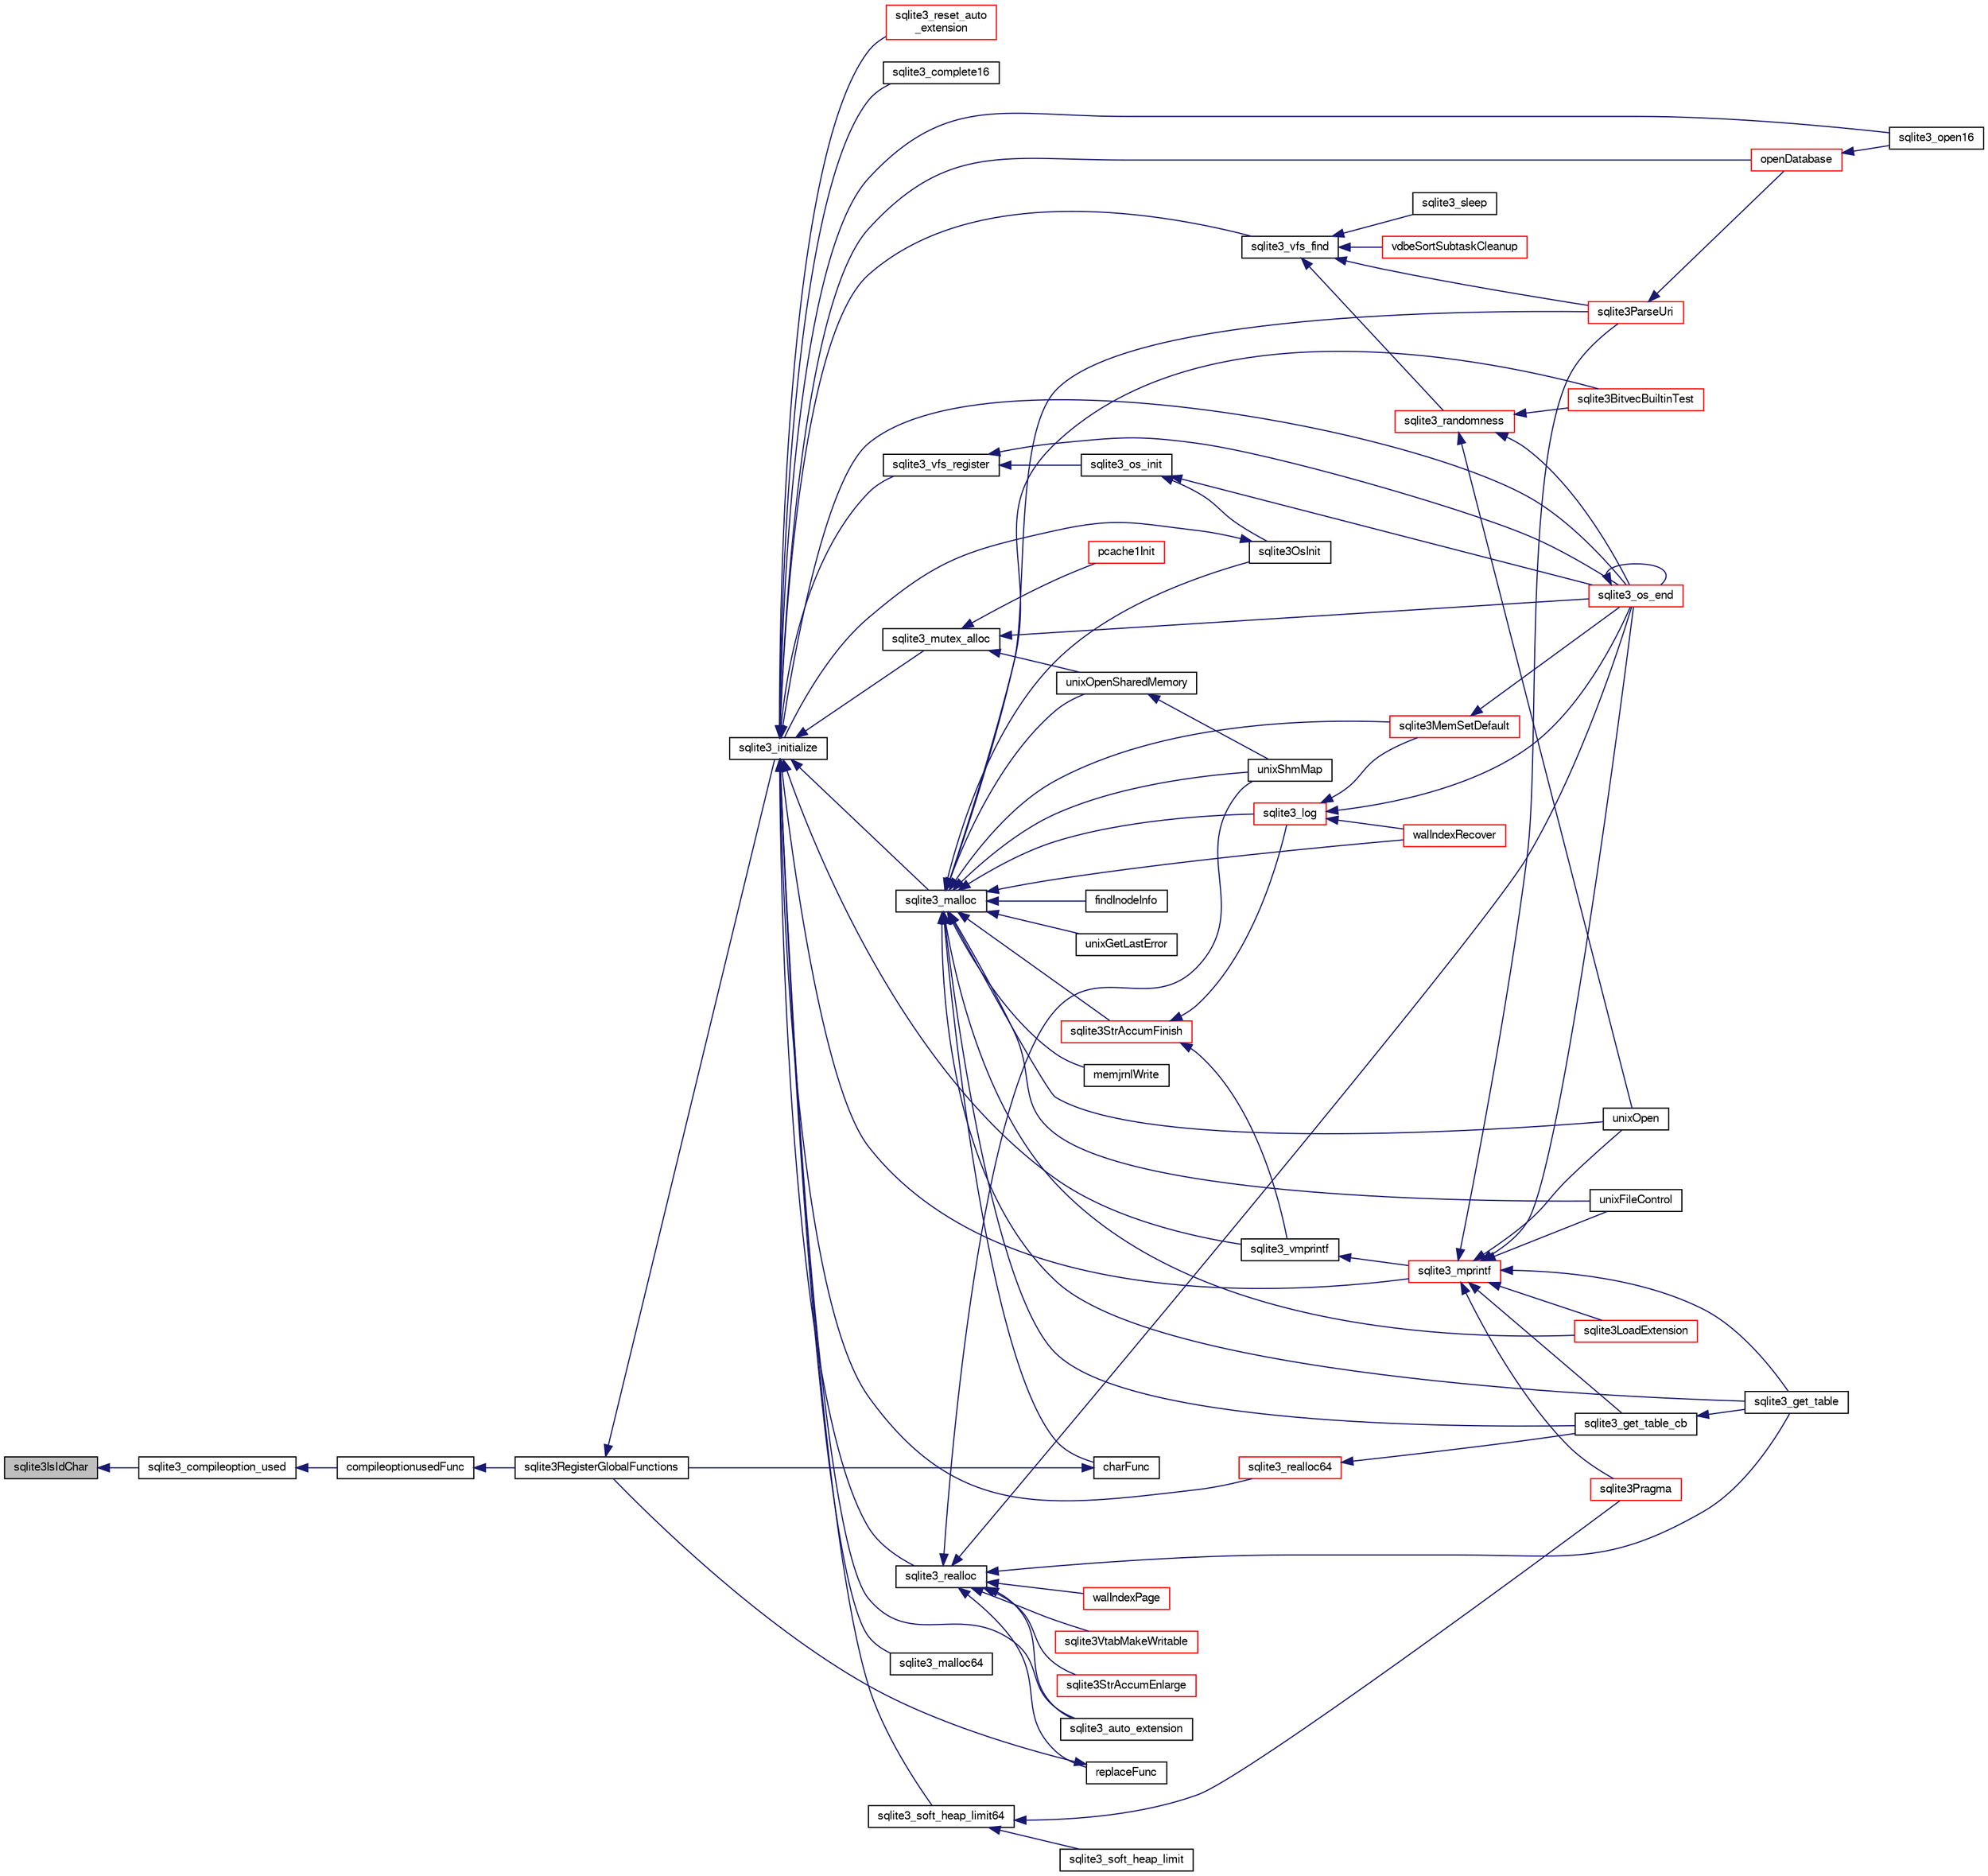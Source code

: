digraph "sqlite3IsIdChar"
{
  edge [fontname="FreeSans",fontsize="10",labelfontname="FreeSans",labelfontsize="10"];
  node [fontname="FreeSans",fontsize="10",shape=record];
  rankdir="LR";
  Node570475 [label="sqlite3IsIdChar",height=0.2,width=0.4,color="black", fillcolor="grey75", style="filled", fontcolor="black"];
  Node570475 -> Node570476 [dir="back",color="midnightblue",fontsize="10",style="solid",fontname="FreeSans"];
  Node570476 [label="sqlite3_compileoption_used",height=0.2,width=0.4,color="black", fillcolor="white", style="filled",URL="$sqlite3_8h.html#a4d132910136dc71aadc0731ddace8912"];
  Node570476 -> Node570477 [dir="back",color="midnightblue",fontsize="10",style="solid",fontname="FreeSans"];
  Node570477 [label="compileoptionusedFunc",height=0.2,width=0.4,color="black", fillcolor="white", style="filled",URL="$sqlite3_8c.html#ab8caa7140383f5e738f29c859232145f"];
  Node570477 -> Node570478 [dir="back",color="midnightblue",fontsize="10",style="solid",fontname="FreeSans"];
  Node570478 [label="sqlite3RegisterGlobalFunctions",height=0.2,width=0.4,color="black", fillcolor="white", style="filled",URL="$sqlite3_8c.html#a9f75bd111010f29e1b8d74344473c4ec"];
  Node570478 -> Node570479 [dir="back",color="midnightblue",fontsize="10",style="solid",fontname="FreeSans"];
  Node570479 [label="sqlite3_initialize",height=0.2,width=0.4,color="black", fillcolor="white", style="filled",URL="$sqlite3_8h.html#ab0c0ee2d5d4cf8b28e9572296a8861df"];
  Node570479 -> Node570480 [dir="back",color="midnightblue",fontsize="10",style="solid",fontname="FreeSans"];
  Node570480 [label="sqlite3_vfs_find",height=0.2,width=0.4,color="black", fillcolor="white", style="filled",URL="$sqlite3_8h.html#ac201a26de3dfa1d6deb8069eb8d95627"];
  Node570480 -> Node570481 [dir="back",color="midnightblue",fontsize="10",style="solid",fontname="FreeSans"];
  Node570481 [label="sqlite3_randomness",height=0.2,width=0.4,color="red", fillcolor="white", style="filled",URL="$sqlite3_8h.html#aa452ad88657d4606e137b09c4e9315c7"];
  Node570481 -> Node570485 [dir="back",color="midnightblue",fontsize="10",style="solid",fontname="FreeSans"];
  Node570485 [label="unixOpen",height=0.2,width=0.4,color="black", fillcolor="white", style="filled",URL="$sqlite3_8c.html#a8ed5efc47b6e14f7805cd1bb9b215775"];
  Node570481 -> Node570486 [dir="back",color="midnightblue",fontsize="10",style="solid",fontname="FreeSans"];
  Node570486 [label="sqlite3_os_end",height=0.2,width=0.4,color="red", fillcolor="white", style="filled",URL="$sqlite3_8h.html#a2288c95881ecca13d994e42b6a958906"];
  Node570486 -> Node570486 [dir="back",color="midnightblue",fontsize="10",style="solid",fontname="FreeSans"];
  Node570481 -> Node570488 [dir="back",color="midnightblue",fontsize="10",style="solid",fontname="FreeSans"];
  Node570488 [label="sqlite3BitvecBuiltinTest",height=0.2,width=0.4,color="red", fillcolor="white", style="filled",URL="$sqlite3_8c.html#a9b4e3e921ce1ede6f10a9106c034ff9b"];
  Node570480 -> Node570884 [dir="back",color="midnightblue",fontsize="10",style="solid",fontname="FreeSans"];
  Node570884 [label="vdbeSortSubtaskCleanup",height=0.2,width=0.4,color="red", fillcolor="white", style="filled",URL="$sqlite3_8c.html#abc8ce4c3ef58cc10f5b27642aab32b30"];
  Node570480 -> Node570887 [dir="back",color="midnightblue",fontsize="10",style="solid",fontname="FreeSans"];
  Node570887 [label="sqlite3ParseUri",height=0.2,width=0.4,color="red", fillcolor="white", style="filled",URL="$sqlite3_8c.html#aaa912f29a67460d8b2186c97056e8767"];
  Node570887 -> Node570730 [dir="back",color="midnightblue",fontsize="10",style="solid",fontname="FreeSans"];
  Node570730 [label="openDatabase",height=0.2,width=0.4,color="red", fillcolor="white", style="filled",URL="$sqlite3_8c.html#a6a9c3bc3a64234e863413f41db473758"];
  Node570730 -> Node570733 [dir="back",color="midnightblue",fontsize="10",style="solid",fontname="FreeSans"];
  Node570733 [label="sqlite3_open16",height=0.2,width=0.4,color="black", fillcolor="white", style="filled",URL="$sqlite3_8h.html#adbc401bb96713f32e553db32f6f3ca33"];
  Node570480 -> Node570888 [dir="back",color="midnightblue",fontsize="10",style="solid",fontname="FreeSans"];
  Node570888 [label="sqlite3_sleep",height=0.2,width=0.4,color="black", fillcolor="white", style="filled",URL="$sqlite3_8h.html#ad0c133ddbbecb6433f3c6ebef8966efa"];
  Node570479 -> Node570889 [dir="back",color="midnightblue",fontsize="10",style="solid",fontname="FreeSans"];
  Node570889 [label="sqlite3_vfs_register",height=0.2,width=0.4,color="black", fillcolor="white", style="filled",URL="$sqlite3_8h.html#a7184b289ccd4c4c7200589137d88c4ae"];
  Node570889 -> Node570890 [dir="back",color="midnightblue",fontsize="10",style="solid",fontname="FreeSans"];
  Node570890 [label="sqlite3_os_init",height=0.2,width=0.4,color="black", fillcolor="white", style="filled",URL="$sqlite3_8h.html#acebc2290d00a32d3afe2361f2979038b"];
  Node570890 -> Node570891 [dir="back",color="midnightblue",fontsize="10",style="solid",fontname="FreeSans"];
  Node570891 [label="sqlite3OsInit",height=0.2,width=0.4,color="black", fillcolor="white", style="filled",URL="$sqlite3_8c.html#afeaa886fe1ca086a30fd278b1d069762"];
  Node570891 -> Node570479 [dir="back",color="midnightblue",fontsize="10",style="solid",fontname="FreeSans"];
  Node570890 -> Node570486 [dir="back",color="midnightblue",fontsize="10",style="solid",fontname="FreeSans"];
  Node570889 -> Node570486 [dir="back",color="midnightblue",fontsize="10",style="solid",fontname="FreeSans"];
  Node570479 -> Node570892 [dir="back",color="midnightblue",fontsize="10",style="solid",fontname="FreeSans"];
  Node570892 [label="sqlite3_mutex_alloc",height=0.2,width=0.4,color="black", fillcolor="white", style="filled",URL="$sqlite3_8h.html#aa3f89418cd18e99596435c958b29b650"];
  Node570892 -> Node570893 [dir="back",color="midnightblue",fontsize="10",style="solid",fontname="FreeSans"];
  Node570893 [label="unixOpenSharedMemory",height=0.2,width=0.4,color="black", fillcolor="white", style="filled",URL="$sqlite3_8c.html#a30775afa2e08ca6ddc7853326afed7c7"];
  Node570893 -> Node570894 [dir="back",color="midnightblue",fontsize="10",style="solid",fontname="FreeSans"];
  Node570894 [label="unixShmMap",height=0.2,width=0.4,color="black", fillcolor="white", style="filled",URL="$sqlite3_8c.html#aeaa77f0ab08a4f4ee5f86e8c9727e974"];
  Node570892 -> Node570486 [dir="back",color="midnightblue",fontsize="10",style="solid",fontname="FreeSans"];
  Node570892 -> Node570895 [dir="back",color="midnightblue",fontsize="10",style="solid",fontname="FreeSans"];
  Node570895 [label="pcache1Init",height=0.2,width=0.4,color="red", fillcolor="white", style="filled",URL="$sqlite3_8c.html#a05e9c1daf3dd812db1d769b69b20e069"];
  Node570479 -> Node570965 [dir="back",color="midnightblue",fontsize="10",style="solid",fontname="FreeSans"];
  Node570965 [label="sqlite3_soft_heap_limit64",height=0.2,width=0.4,color="black", fillcolor="white", style="filled",URL="$sqlite3_8h.html#ab37b3a4d1652e3acb2c43d1252e6b852"];
  Node570965 -> Node570966 [dir="back",color="midnightblue",fontsize="10",style="solid",fontname="FreeSans"];
  Node570966 [label="sqlite3_soft_heap_limit",height=0.2,width=0.4,color="black", fillcolor="white", style="filled",URL="$sqlite3_8h.html#a18c3472581de3072201723e798524fdc"];
  Node570965 -> Node570573 [dir="back",color="midnightblue",fontsize="10",style="solid",fontname="FreeSans"];
  Node570573 [label="sqlite3Pragma",height=0.2,width=0.4,color="red", fillcolor="white", style="filled",URL="$sqlite3_8c.html#a111391370f58f8e6a6eca51fd34d62ed"];
  Node570479 -> Node570967 [dir="back",color="midnightblue",fontsize="10",style="solid",fontname="FreeSans"];
  Node570967 [label="sqlite3_malloc",height=0.2,width=0.4,color="black", fillcolor="white", style="filled",URL="$sqlite3_8h.html#a510e31845345737f17d86ce0b2328356"];
  Node570967 -> Node570891 [dir="back",color="midnightblue",fontsize="10",style="solid",fontname="FreeSans"];
  Node570967 -> Node570963 [dir="back",color="midnightblue",fontsize="10",style="solid",fontname="FreeSans"];
  Node570963 [label="sqlite3MemSetDefault",height=0.2,width=0.4,color="red", fillcolor="white", style="filled",URL="$sqlite3_8c.html#a162fbfd727e92c5f8f72625b5ff62549"];
  Node570963 -> Node570486 [dir="back",color="midnightblue",fontsize="10",style="solid",fontname="FreeSans"];
  Node570967 -> Node570968 [dir="back",color="midnightblue",fontsize="10",style="solid",fontname="FreeSans"];
  Node570968 [label="sqlite3StrAccumFinish",height=0.2,width=0.4,color="red", fillcolor="white", style="filled",URL="$sqlite3_8c.html#adb7f26b10ac1b847db6f000ef4c2e2ba"];
  Node570968 -> Node571042 [dir="back",color="midnightblue",fontsize="10",style="solid",fontname="FreeSans"];
  Node571042 [label="sqlite3_vmprintf",height=0.2,width=0.4,color="black", fillcolor="white", style="filled",URL="$sqlite3_8h.html#ac240de67ddf003828f16a6d9dd3fa3ca"];
  Node571042 -> Node571043 [dir="back",color="midnightblue",fontsize="10",style="solid",fontname="FreeSans"];
  Node571043 [label="sqlite3_mprintf",height=0.2,width=0.4,color="red", fillcolor="white", style="filled",URL="$sqlite3_8h.html#a9533933e57f7ccbb48c32041ce3a8862"];
  Node571043 -> Node570484 [dir="back",color="midnightblue",fontsize="10",style="solid",fontname="FreeSans"];
  Node570484 [label="unixFileControl",height=0.2,width=0.4,color="black", fillcolor="white", style="filled",URL="$sqlite3_8c.html#ad71f213fa385cc58f307cefd953c03ae"];
  Node571043 -> Node570485 [dir="back",color="midnightblue",fontsize="10",style="solid",fontname="FreeSans"];
  Node571043 -> Node570486 [dir="back",color="midnightblue",fontsize="10",style="solid",fontname="FreeSans"];
  Node571043 -> Node571046 [dir="back",color="midnightblue",fontsize="10",style="solid",fontname="FreeSans"];
  Node571046 [label="sqlite3LoadExtension",height=0.2,width=0.4,color="red", fillcolor="white", style="filled",URL="$sqlite3_8c.html#a3b46232455de4779a67c63b2c9004245"];
  Node571043 -> Node570573 [dir="back",color="midnightblue",fontsize="10",style="solid",fontname="FreeSans"];
  Node571043 -> Node571049 [dir="back",color="midnightblue",fontsize="10",style="solid",fontname="FreeSans"];
  Node571049 [label="sqlite3_get_table_cb",height=0.2,width=0.4,color="black", fillcolor="white", style="filled",URL="$sqlite3_8c.html#a1dbaba1b543953c0dade97357c5866b1"];
  Node571049 -> Node570689 [dir="back",color="midnightblue",fontsize="10",style="solid",fontname="FreeSans"];
  Node570689 [label="sqlite3_get_table",height=0.2,width=0.4,color="black", fillcolor="white", style="filled",URL="$sqlite3_8h.html#a5effeac4e12df57beaa35c5be1f61579"];
  Node571043 -> Node570689 [dir="back",color="midnightblue",fontsize="10",style="solid",fontname="FreeSans"];
  Node571043 -> Node570887 [dir="back",color="midnightblue",fontsize="10",style="solid",fontname="FreeSans"];
  Node570968 -> Node571153 [dir="back",color="midnightblue",fontsize="10",style="solid",fontname="FreeSans"];
  Node571153 [label="sqlite3_log",height=0.2,width=0.4,color="red", fillcolor="white", style="filled",URL="$sqlite3_8h.html#a298c9699bf9c143662c6b1fec4b2dc3b"];
  Node571153 -> Node570963 [dir="back",color="midnightblue",fontsize="10",style="solid",fontname="FreeSans"];
  Node571153 -> Node570486 [dir="back",color="midnightblue",fontsize="10",style="solid",fontname="FreeSans"];
  Node571153 -> Node571081 [dir="back",color="midnightblue",fontsize="10",style="solid",fontname="FreeSans"];
  Node571081 [label="walIndexRecover",height=0.2,width=0.4,color="red", fillcolor="white", style="filled",URL="$sqlite3_8c.html#ab4ee99f3710323acbeb6c495dd18d205"];
  Node570967 -> Node571153 [dir="back",color="midnightblue",fontsize="10",style="solid",fontname="FreeSans"];
  Node570967 -> Node571231 [dir="back",color="midnightblue",fontsize="10",style="solid",fontname="FreeSans"];
  Node571231 [label="findInodeInfo",height=0.2,width=0.4,color="black", fillcolor="white", style="filled",URL="$sqlite3_8c.html#ac92c39062e69a79c4a62dfd55242c782"];
  Node570967 -> Node570484 [dir="back",color="midnightblue",fontsize="10",style="solid",fontname="FreeSans"];
  Node570967 -> Node570893 [dir="back",color="midnightblue",fontsize="10",style="solid",fontname="FreeSans"];
  Node570967 -> Node570894 [dir="back",color="midnightblue",fontsize="10",style="solid",fontname="FreeSans"];
  Node570967 -> Node570485 [dir="back",color="midnightblue",fontsize="10",style="solid",fontname="FreeSans"];
  Node570967 -> Node571064 [dir="back",color="midnightblue",fontsize="10",style="solid",fontname="FreeSans"];
  Node571064 [label="unixGetLastError",height=0.2,width=0.4,color="black", fillcolor="white", style="filled",URL="$sqlite3_8c.html#aed1e42f49d74b419c3c85b559dd61240"];
  Node570967 -> Node570488 [dir="back",color="midnightblue",fontsize="10",style="solid",fontname="FreeSans"];
  Node570967 -> Node571081 [dir="back",color="midnightblue",fontsize="10",style="solid",fontname="FreeSans"];
  Node570967 -> Node571232 [dir="back",color="midnightblue",fontsize="10",style="solid",fontname="FreeSans"];
  Node571232 [label="memjrnlWrite",height=0.2,width=0.4,color="black", fillcolor="white", style="filled",URL="$sqlite3_8c.html#af8bd7d5d7eafce5542f8de300a120c47"];
  Node570967 -> Node571233 [dir="back",color="midnightblue",fontsize="10",style="solid",fontname="FreeSans"];
  Node571233 [label="charFunc",height=0.2,width=0.4,color="black", fillcolor="white", style="filled",URL="$sqlite3_8c.html#ab9b72ce47fcea3c3b92e816435a0fd91"];
  Node571233 -> Node570478 [dir="back",color="midnightblue",fontsize="10",style="solid",fontname="FreeSans"];
  Node570967 -> Node571046 [dir="back",color="midnightblue",fontsize="10",style="solid",fontname="FreeSans"];
  Node570967 -> Node571049 [dir="back",color="midnightblue",fontsize="10",style="solid",fontname="FreeSans"];
  Node570967 -> Node570689 [dir="back",color="midnightblue",fontsize="10",style="solid",fontname="FreeSans"];
  Node570967 -> Node570887 [dir="back",color="midnightblue",fontsize="10",style="solid",fontname="FreeSans"];
  Node570479 -> Node571234 [dir="back",color="midnightblue",fontsize="10",style="solid",fontname="FreeSans"];
  Node571234 [label="sqlite3_malloc64",height=0.2,width=0.4,color="black", fillcolor="white", style="filled",URL="$sqlite3_8h.html#a12b7ee85e539ea28c130c5c75b96a82a"];
  Node570479 -> Node571235 [dir="back",color="midnightblue",fontsize="10",style="solid",fontname="FreeSans"];
  Node571235 [label="sqlite3_realloc",height=0.2,width=0.4,color="black", fillcolor="white", style="filled",URL="$sqlite3_8h.html#a627f0eeface58024ef47403d8cc76b35"];
  Node571235 -> Node571236 [dir="back",color="midnightblue",fontsize="10",style="solid",fontname="FreeSans"];
  Node571236 [label="sqlite3StrAccumEnlarge",height=0.2,width=0.4,color="red", fillcolor="white", style="filled",URL="$sqlite3_8c.html#a38976500a97c69d65086eeccca82dd96"];
  Node571235 -> Node570894 [dir="back",color="midnightblue",fontsize="10",style="solid",fontname="FreeSans"];
  Node571235 -> Node570486 [dir="back",color="midnightblue",fontsize="10",style="solid",fontname="FreeSans"];
  Node571235 -> Node571242 [dir="back",color="midnightblue",fontsize="10",style="solid",fontname="FreeSans"];
  Node571242 [label="walIndexPage",height=0.2,width=0.4,color="red", fillcolor="white", style="filled",URL="$sqlite3_8c.html#affd3251fd1aa1218170d421177256e24"];
  Node571235 -> Node571106 [dir="back",color="midnightblue",fontsize="10",style="solid",fontname="FreeSans"];
  Node571106 [label="replaceFunc",height=0.2,width=0.4,color="black", fillcolor="white", style="filled",URL="$sqlite3_8c.html#a752b98a7c55d204c397a4902b49b1ce4"];
  Node571106 -> Node570478 [dir="back",color="midnightblue",fontsize="10",style="solid",fontname="FreeSans"];
  Node571235 -> Node571251 [dir="back",color="midnightblue",fontsize="10",style="solid",fontname="FreeSans"];
  Node571251 [label="sqlite3_auto_extension",height=0.2,width=0.4,color="black", fillcolor="white", style="filled",URL="$sqlite3_8h.html#a85a95b45e94f6bcd52aa39b6acdb36d7"];
  Node571235 -> Node570689 [dir="back",color="midnightblue",fontsize="10",style="solid",fontname="FreeSans"];
  Node571235 -> Node571252 [dir="back",color="midnightblue",fontsize="10",style="solid",fontname="FreeSans"];
  Node571252 [label="sqlite3VtabMakeWritable",height=0.2,width=0.4,color="red", fillcolor="white", style="filled",URL="$sqlite3_8c.html#a58c646608238d2619371c3e8b6bc0d86"];
  Node570479 -> Node571253 [dir="back",color="midnightblue",fontsize="10",style="solid",fontname="FreeSans"];
  Node571253 [label="sqlite3_realloc64",height=0.2,width=0.4,color="red", fillcolor="white", style="filled",URL="$sqlite3_8h.html#afe88c85e9f864a3fd92941cad197245d"];
  Node571253 -> Node571049 [dir="back",color="midnightblue",fontsize="10",style="solid",fontname="FreeSans"];
  Node570479 -> Node571042 [dir="back",color="midnightblue",fontsize="10",style="solid",fontname="FreeSans"];
  Node570479 -> Node571043 [dir="back",color="midnightblue",fontsize="10",style="solid",fontname="FreeSans"];
  Node570479 -> Node570486 [dir="back",color="midnightblue",fontsize="10",style="solid",fontname="FreeSans"];
  Node570479 -> Node571251 [dir="back",color="midnightblue",fontsize="10",style="solid",fontname="FreeSans"];
  Node570479 -> Node571353 [dir="back",color="midnightblue",fontsize="10",style="solid",fontname="FreeSans"];
  Node571353 [label="sqlite3_reset_auto\l_extension",height=0.2,width=0.4,color="red", fillcolor="white", style="filled",URL="$sqlite3_8h.html#ac33f4064ae6690cada7bdc89e8153ffc"];
  Node570479 -> Node571218 [dir="back",color="midnightblue",fontsize="10",style="solid",fontname="FreeSans"];
  Node571218 [label="sqlite3_complete16",height=0.2,width=0.4,color="black", fillcolor="white", style="filled",URL="$sqlite3_8h.html#a3260341c2ef82787acca48414a1d03a1"];
  Node570479 -> Node570730 [dir="back",color="midnightblue",fontsize="10",style="solid",fontname="FreeSans"];
  Node570479 -> Node570733 [dir="back",color="midnightblue",fontsize="10",style="solid",fontname="FreeSans"];
}
